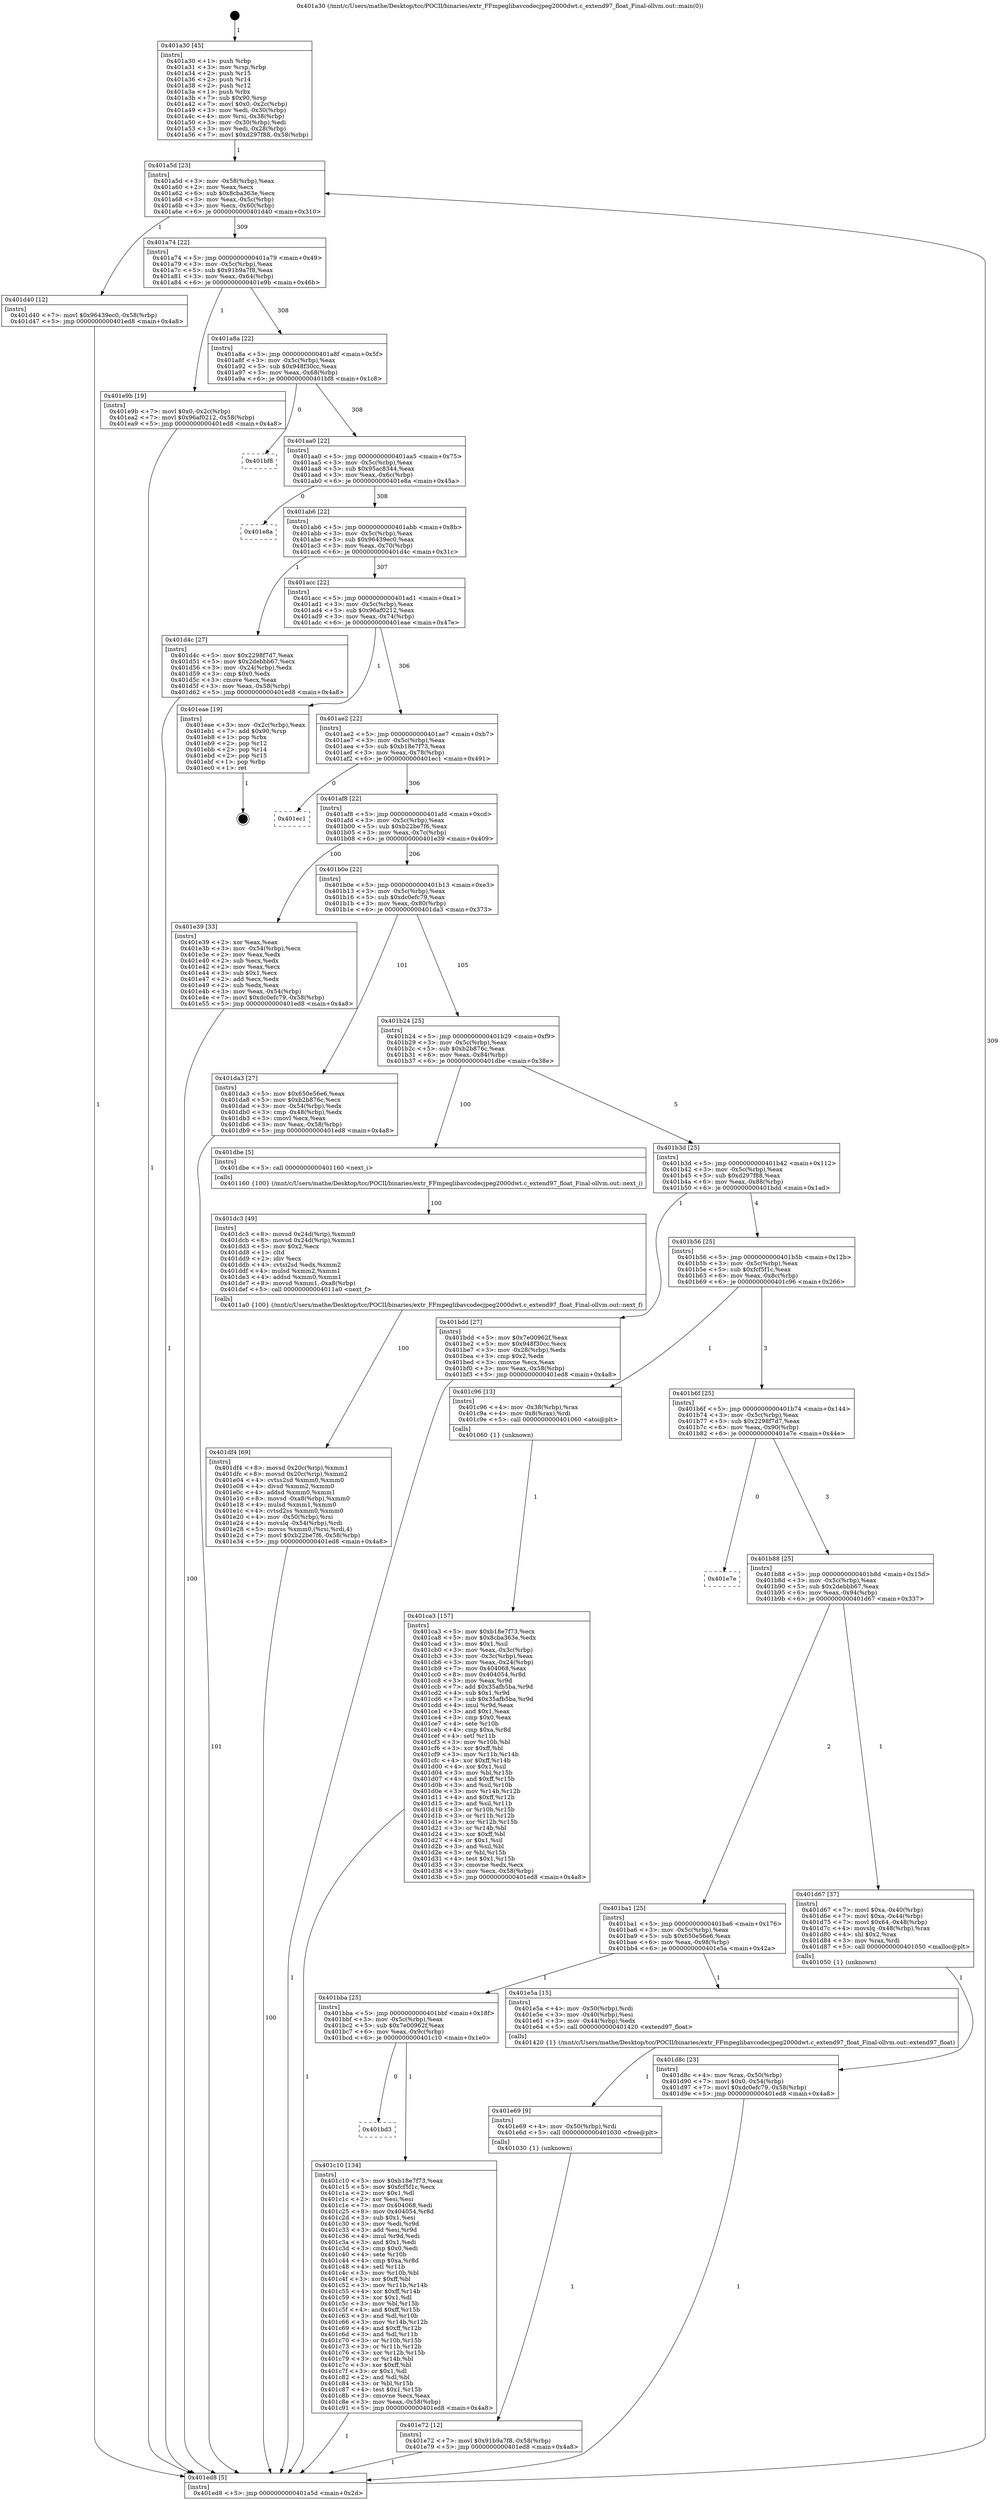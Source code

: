 digraph "0x401a30" {
  label = "0x401a30 (/mnt/c/Users/mathe/Desktop/tcc/POCII/binaries/extr_FFmpeglibavcodecjpeg2000dwt.c_extend97_float_Final-ollvm.out::main(0))"
  labelloc = "t"
  node[shape=record]

  Entry [label="",width=0.3,height=0.3,shape=circle,fillcolor=black,style=filled]
  "0x401a5d" [label="{
     0x401a5d [23]\l
     | [instrs]\l
     &nbsp;&nbsp;0x401a5d \<+3\>: mov -0x58(%rbp),%eax\l
     &nbsp;&nbsp;0x401a60 \<+2\>: mov %eax,%ecx\l
     &nbsp;&nbsp;0x401a62 \<+6\>: sub $0x8cba363e,%ecx\l
     &nbsp;&nbsp;0x401a68 \<+3\>: mov %eax,-0x5c(%rbp)\l
     &nbsp;&nbsp;0x401a6b \<+3\>: mov %ecx,-0x60(%rbp)\l
     &nbsp;&nbsp;0x401a6e \<+6\>: je 0000000000401d40 \<main+0x310\>\l
  }"]
  "0x401d40" [label="{
     0x401d40 [12]\l
     | [instrs]\l
     &nbsp;&nbsp;0x401d40 \<+7\>: movl $0x96439ec0,-0x58(%rbp)\l
     &nbsp;&nbsp;0x401d47 \<+5\>: jmp 0000000000401ed8 \<main+0x4a8\>\l
  }"]
  "0x401a74" [label="{
     0x401a74 [22]\l
     | [instrs]\l
     &nbsp;&nbsp;0x401a74 \<+5\>: jmp 0000000000401a79 \<main+0x49\>\l
     &nbsp;&nbsp;0x401a79 \<+3\>: mov -0x5c(%rbp),%eax\l
     &nbsp;&nbsp;0x401a7c \<+5\>: sub $0x91b9a7f8,%eax\l
     &nbsp;&nbsp;0x401a81 \<+3\>: mov %eax,-0x64(%rbp)\l
     &nbsp;&nbsp;0x401a84 \<+6\>: je 0000000000401e9b \<main+0x46b\>\l
  }"]
  Exit [label="",width=0.3,height=0.3,shape=circle,fillcolor=black,style=filled,peripheries=2]
  "0x401e9b" [label="{
     0x401e9b [19]\l
     | [instrs]\l
     &nbsp;&nbsp;0x401e9b \<+7\>: movl $0x0,-0x2c(%rbp)\l
     &nbsp;&nbsp;0x401ea2 \<+7\>: movl $0x96af0212,-0x58(%rbp)\l
     &nbsp;&nbsp;0x401ea9 \<+5\>: jmp 0000000000401ed8 \<main+0x4a8\>\l
  }"]
  "0x401a8a" [label="{
     0x401a8a [22]\l
     | [instrs]\l
     &nbsp;&nbsp;0x401a8a \<+5\>: jmp 0000000000401a8f \<main+0x5f\>\l
     &nbsp;&nbsp;0x401a8f \<+3\>: mov -0x5c(%rbp),%eax\l
     &nbsp;&nbsp;0x401a92 \<+5\>: sub $0x948f30cc,%eax\l
     &nbsp;&nbsp;0x401a97 \<+3\>: mov %eax,-0x68(%rbp)\l
     &nbsp;&nbsp;0x401a9a \<+6\>: je 0000000000401bf8 \<main+0x1c8\>\l
  }"]
  "0x401e72" [label="{
     0x401e72 [12]\l
     | [instrs]\l
     &nbsp;&nbsp;0x401e72 \<+7\>: movl $0x91b9a7f8,-0x58(%rbp)\l
     &nbsp;&nbsp;0x401e79 \<+5\>: jmp 0000000000401ed8 \<main+0x4a8\>\l
  }"]
  "0x401bf8" [label="{
     0x401bf8\l
  }", style=dashed]
  "0x401aa0" [label="{
     0x401aa0 [22]\l
     | [instrs]\l
     &nbsp;&nbsp;0x401aa0 \<+5\>: jmp 0000000000401aa5 \<main+0x75\>\l
     &nbsp;&nbsp;0x401aa5 \<+3\>: mov -0x5c(%rbp),%eax\l
     &nbsp;&nbsp;0x401aa8 \<+5\>: sub $0x95ac8344,%eax\l
     &nbsp;&nbsp;0x401aad \<+3\>: mov %eax,-0x6c(%rbp)\l
     &nbsp;&nbsp;0x401ab0 \<+6\>: je 0000000000401e8a \<main+0x45a\>\l
  }"]
  "0x401e69" [label="{
     0x401e69 [9]\l
     | [instrs]\l
     &nbsp;&nbsp;0x401e69 \<+4\>: mov -0x50(%rbp),%rdi\l
     &nbsp;&nbsp;0x401e6d \<+5\>: call 0000000000401030 \<free@plt\>\l
     | [calls]\l
     &nbsp;&nbsp;0x401030 \{1\} (unknown)\l
  }"]
  "0x401e8a" [label="{
     0x401e8a\l
  }", style=dashed]
  "0x401ab6" [label="{
     0x401ab6 [22]\l
     | [instrs]\l
     &nbsp;&nbsp;0x401ab6 \<+5\>: jmp 0000000000401abb \<main+0x8b\>\l
     &nbsp;&nbsp;0x401abb \<+3\>: mov -0x5c(%rbp),%eax\l
     &nbsp;&nbsp;0x401abe \<+5\>: sub $0x96439ec0,%eax\l
     &nbsp;&nbsp;0x401ac3 \<+3\>: mov %eax,-0x70(%rbp)\l
     &nbsp;&nbsp;0x401ac6 \<+6\>: je 0000000000401d4c \<main+0x31c\>\l
  }"]
  "0x401df4" [label="{
     0x401df4 [69]\l
     | [instrs]\l
     &nbsp;&nbsp;0x401df4 \<+8\>: movsd 0x20c(%rip),%xmm1\l
     &nbsp;&nbsp;0x401dfc \<+8\>: movsd 0x20c(%rip),%xmm2\l
     &nbsp;&nbsp;0x401e04 \<+4\>: cvtss2sd %xmm0,%xmm0\l
     &nbsp;&nbsp;0x401e08 \<+4\>: divsd %xmm2,%xmm0\l
     &nbsp;&nbsp;0x401e0c \<+4\>: addsd %xmm0,%xmm1\l
     &nbsp;&nbsp;0x401e10 \<+8\>: movsd -0xa8(%rbp),%xmm0\l
     &nbsp;&nbsp;0x401e18 \<+4\>: mulsd %xmm1,%xmm0\l
     &nbsp;&nbsp;0x401e1c \<+4\>: cvtsd2ss %xmm0,%xmm0\l
     &nbsp;&nbsp;0x401e20 \<+4\>: mov -0x50(%rbp),%rsi\l
     &nbsp;&nbsp;0x401e24 \<+4\>: movslq -0x54(%rbp),%rdi\l
     &nbsp;&nbsp;0x401e28 \<+5\>: movss %xmm0,(%rsi,%rdi,4)\l
     &nbsp;&nbsp;0x401e2d \<+7\>: movl $0xb22be7f6,-0x58(%rbp)\l
     &nbsp;&nbsp;0x401e34 \<+5\>: jmp 0000000000401ed8 \<main+0x4a8\>\l
  }"]
  "0x401d4c" [label="{
     0x401d4c [27]\l
     | [instrs]\l
     &nbsp;&nbsp;0x401d4c \<+5\>: mov $0x2298f7d7,%eax\l
     &nbsp;&nbsp;0x401d51 \<+5\>: mov $0x2debbb67,%ecx\l
     &nbsp;&nbsp;0x401d56 \<+3\>: mov -0x24(%rbp),%edx\l
     &nbsp;&nbsp;0x401d59 \<+3\>: cmp $0x0,%edx\l
     &nbsp;&nbsp;0x401d5c \<+3\>: cmove %ecx,%eax\l
     &nbsp;&nbsp;0x401d5f \<+3\>: mov %eax,-0x58(%rbp)\l
     &nbsp;&nbsp;0x401d62 \<+5\>: jmp 0000000000401ed8 \<main+0x4a8\>\l
  }"]
  "0x401acc" [label="{
     0x401acc [22]\l
     | [instrs]\l
     &nbsp;&nbsp;0x401acc \<+5\>: jmp 0000000000401ad1 \<main+0xa1\>\l
     &nbsp;&nbsp;0x401ad1 \<+3\>: mov -0x5c(%rbp),%eax\l
     &nbsp;&nbsp;0x401ad4 \<+5\>: sub $0x96af0212,%eax\l
     &nbsp;&nbsp;0x401ad9 \<+3\>: mov %eax,-0x74(%rbp)\l
     &nbsp;&nbsp;0x401adc \<+6\>: je 0000000000401eae \<main+0x47e\>\l
  }"]
  "0x401dc3" [label="{
     0x401dc3 [49]\l
     | [instrs]\l
     &nbsp;&nbsp;0x401dc3 \<+8\>: movsd 0x24d(%rip),%xmm0\l
     &nbsp;&nbsp;0x401dcb \<+8\>: movsd 0x24d(%rip),%xmm1\l
     &nbsp;&nbsp;0x401dd3 \<+5\>: mov $0x2,%ecx\l
     &nbsp;&nbsp;0x401dd8 \<+1\>: cltd\l
     &nbsp;&nbsp;0x401dd9 \<+2\>: idiv %ecx\l
     &nbsp;&nbsp;0x401ddb \<+4\>: cvtsi2sd %edx,%xmm2\l
     &nbsp;&nbsp;0x401ddf \<+4\>: mulsd %xmm2,%xmm1\l
     &nbsp;&nbsp;0x401de3 \<+4\>: addsd %xmm0,%xmm1\l
     &nbsp;&nbsp;0x401de7 \<+8\>: movsd %xmm1,-0xa8(%rbp)\l
     &nbsp;&nbsp;0x401def \<+5\>: call 00000000004011a0 \<next_f\>\l
     | [calls]\l
     &nbsp;&nbsp;0x4011a0 \{100\} (/mnt/c/Users/mathe/Desktop/tcc/POCII/binaries/extr_FFmpeglibavcodecjpeg2000dwt.c_extend97_float_Final-ollvm.out::next_f)\l
  }"]
  "0x401eae" [label="{
     0x401eae [19]\l
     | [instrs]\l
     &nbsp;&nbsp;0x401eae \<+3\>: mov -0x2c(%rbp),%eax\l
     &nbsp;&nbsp;0x401eb1 \<+7\>: add $0x90,%rsp\l
     &nbsp;&nbsp;0x401eb8 \<+1\>: pop %rbx\l
     &nbsp;&nbsp;0x401eb9 \<+2\>: pop %r12\l
     &nbsp;&nbsp;0x401ebb \<+2\>: pop %r14\l
     &nbsp;&nbsp;0x401ebd \<+2\>: pop %r15\l
     &nbsp;&nbsp;0x401ebf \<+1\>: pop %rbp\l
     &nbsp;&nbsp;0x401ec0 \<+1\>: ret\l
  }"]
  "0x401ae2" [label="{
     0x401ae2 [22]\l
     | [instrs]\l
     &nbsp;&nbsp;0x401ae2 \<+5\>: jmp 0000000000401ae7 \<main+0xb7\>\l
     &nbsp;&nbsp;0x401ae7 \<+3\>: mov -0x5c(%rbp),%eax\l
     &nbsp;&nbsp;0x401aea \<+5\>: sub $0xb18e7f73,%eax\l
     &nbsp;&nbsp;0x401aef \<+3\>: mov %eax,-0x78(%rbp)\l
     &nbsp;&nbsp;0x401af2 \<+6\>: je 0000000000401ec1 \<main+0x491\>\l
  }"]
  "0x401d8c" [label="{
     0x401d8c [23]\l
     | [instrs]\l
     &nbsp;&nbsp;0x401d8c \<+4\>: mov %rax,-0x50(%rbp)\l
     &nbsp;&nbsp;0x401d90 \<+7\>: movl $0x0,-0x54(%rbp)\l
     &nbsp;&nbsp;0x401d97 \<+7\>: movl $0xdc0efc79,-0x58(%rbp)\l
     &nbsp;&nbsp;0x401d9e \<+5\>: jmp 0000000000401ed8 \<main+0x4a8\>\l
  }"]
  "0x401ec1" [label="{
     0x401ec1\l
  }", style=dashed]
  "0x401af8" [label="{
     0x401af8 [22]\l
     | [instrs]\l
     &nbsp;&nbsp;0x401af8 \<+5\>: jmp 0000000000401afd \<main+0xcd\>\l
     &nbsp;&nbsp;0x401afd \<+3\>: mov -0x5c(%rbp),%eax\l
     &nbsp;&nbsp;0x401b00 \<+5\>: sub $0xb22be7f6,%eax\l
     &nbsp;&nbsp;0x401b05 \<+3\>: mov %eax,-0x7c(%rbp)\l
     &nbsp;&nbsp;0x401b08 \<+6\>: je 0000000000401e39 \<main+0x409\>\l
  }"]
  "0x401ca3" [label="{
     0x401ca3 [157]\l
     | [instrs]\l
     &nbsp;&nbsp;0x401ca3 \<+5\>: mov $0xb18e7f73,%ecx\l
     &nbsp;&nbsp;0x401ca8 \<+5\>: mov $0x8cba363e,%edx\l
     &nbsp;&nbsp;0x401cad \<+3\>: mov $0x1,%sil\l
     &nbsp;&nbsp;0x401cb0 \<+3\>: mov %eax,-0x3c(%rbp)\l
     &nbsp;&nbsp;0x401cb3 \<+3\>: mov -0x3c(%rbp),%eax\l
     &nbsp;&nbsp;0x401cb6 \<+3\>: mov %eax,-0x24(%rbp)\l
     &nbsp;&nbsp;0x401cb9 \<+7\>: mov 0x404068,%eax\l
     &nbsp;&nbsp;0x401cc0 \<+8\>: mov 0x404054,%r8d\l
     &nbsp;&nbsp;0x401cc8 \<+3\>: mov %eax,%r9d\l
     &nbsp;&nbsp;0x401ccb \<+7\>: add $0x35afb5ba,%r9d\l
     &nbsp;&nbsp;0x401cd2 \<+4\>: sub $0x1,%r9d\l
     &nbsp;&nbsp;0x401cd6 \<+7\>: sub $0x35afb5ba,%r9d\l
     &nbsp;&nbsp;0x401cdd \<+4\>: imul %r9d,%eax\l
     &nbsp;&nbsp;0x401ce1 \<+3\>: and $0x1,%eax\l
     &nbsp;&nbsp;0x401ce4 \<+3\>: cmp $0x0,%eax\l
     &nbsp;&nbsp;0x401ce7 \<+4\>: sete %r10b\l
     &nbsp;&nbsp;0x401ceb \<+4\>: cmp $0xa,%r8d\l
     &nbsp;&nbsp;0x401cef \<+4\>: setl %r11b\l
     &nbsp;&nbsp;0x401cf3 \<+3\>: mov %r10b,%bl\l
     &nbsp;&nbsp;0x401cf6 \<+3\>: xor $0xff,%bl\l
     &nbsp;&nbsp;0x401cf9 \<+3\>: mov %r11b,%r14b\l
     &nbsp;&nbsp;0x401cfc \<+4\>: xor $0xff,%r14b\l
     &nbsp;&nbsp;0x401d00 \<+4\>: xor $0x1,%sil\l
     &nbsp;&nbsp;0x401d04 \<+3\>: mov %bl,%r15b\l
     &nbsp;&nbsp;0x401d07 \<+4\>: and $0xff,%r15b\l
     &nbsp;&nbsp;0x401d0b \<+3\>: and %sil,%r10b\l
     &nbsp;&nbsp;0x401d0e \<+3\>: mov %r14b,%r12b\l
     &nbsp;&nbsp;0x401d11 \<+4\>: and $0xff,%r12b\l
     &nbsp;&nbsp;0x401d15 \<+3\>: and %sil,%r11b\l
     &nbsp;&nbsp;0x401d18 \<+3\>: or %r10b,%r15b\l
     &nbsp;&nbsp;0x401d1b \<+3\>: or %r11b,%r12b\l
     &nbsp;&nbsp;0x401d1e \<+3\>: xor %r12b,%r15b\l
     &nbsp;&nbsp;0x401d21 \<+3\>: or %r14b,%bl\l
     &nbsp;&nbsp;0x401d24 \<+3\>: xor $0xff,%bl\l
     &nbsp;&nbsp;0x401d27 \<+4\>: or $0x1,%sil\l
     &nbsp;&nbsp;0x401d2b \<+3\>: and %sil,%bl\l
     &nbsp;&nbsp;0x401d2e \<+3\>: or %bl,%r15b\l
     &nbsp;&nbsp;0x401d31 \<+4\>: test $0x1,%r15b\l
     &nbsp;&nbsp;0x401d35 \<+3\>: cmovne %edx,%ecx\l
     &nbsp;&nbsp;0x401d38 \<+3\>: mov %ecx,-0x58(%rbp)\l
     &nbsp;&nbsp;0x401d3b \<+5\>: jmp 0000000000401ed8 \<main+0x4a8\>\l
  }"]
  "0x401e39" [label="{
     0x401e39 [33]\l
     | [instrs]\l
     &nbsp;&nbsp;0x401e39 \<+2\>: xor %eax,%eax\l
     &nbsp;&nbsp;0x401e3b \<+3\>: mov -0x54(%rbp),%ecx\l
     &nbsp;&nbsp;0x401e3e \<+2\>: mov %eax,%edx\l
     &nbsp;&nbsp;0x401e40 \<+2\>: sub %ecx,%edx\l
     &nbsp;&nbsp;0x401e42 \<+2\>: mov %eax,%ecx\l
     &nbsp;&nbsp;0x401e44 \<+3\>: sub $0x1,%ecx\l
     &nbsp;&nbsp;0x401e47 \<+2\>: add %ecx,%edx\l
     &nbsp;&nbsp;0x401e49 \<+2\>: sub %edx,%eax\l
     &nbsp;&nbsp;0x401e4b \<+3\>: mov %eax,-0x54(%rbp)\l
     &nbsp;&nbsp;0x401e4e \<+7\>: movl $0xdc0efc79,-0x58(%rbp)\l
     &nbsp;&nbsp;0x401e55 \<+5\>: jmp 0000000000401ed8 \<main+0x4a8\>\l
  }"]
  "0x401b0e" [label="{
     0x401b0e [22]\l
     | [instrs]\l
     &nbsp;&nbsp;0x401b0e \<+5\>: jmp 0000000000401b13 \<main+0xe3\>\l
     &nbsp;&nbsp;0x401b13 \<+3\>: mov -0x5c(%rbp),%eax\l
     &nbsp;&nbsp;0x401b16 \<+5\>: sub $0xdc0efc79,%eax\l
     &nbsp;&nbsp;0x401b1b \<+3\>: mov %eax,-0x80(%rbp)\l
     &nbsp;&nbsp;0x401b1e \<+6\>: je 0000000000401da3 \<main+0x373\>\l
  }"]
  "0x401bd3" [label="{
     0x401bd3\l
  }", style=dashed]
  "0x401da3" [label="{
     0x401da3 [27]\l
     | [instrs]\l
     &nbsp;&nbsp;0x401da3 \<+5\>: mov $0x650e56e6,%eax\l
     &nbsp;&nbsp;0x401da8 \<+5\>: mov $0xb2b876c,%ecx\l
     &nbsp;&nbsp;0x401dad \<+3\>: mov -0x54(%rbp),%edx\l
     &nbsp;&nbsp;0x401db0 \<+3\>: cmp -0x48(%rbp),%edx\l
     &nbsp;&nbsp;0x401db3 \<+3\>: cmovl %ecx,%eax\l
     &nbsp;&nbsp;0x401db6 \<+3\>: mov %eax,-0x58(%rbp)\l
     &nbsp;&nbsp;0x401db9 \<+5\>: jmp 0000000000401ed8 \<main+0x4a8\>\l
  }"]
  "0x401b24" [label="{
     0x401b24 [25]\l
     | [instrs]\l
     &nbsp;&nbsp;0x401b24 \<+5\>: jmp 0000000000401b29 \<main+0xf9\>\l
     &nbsp;&nbsp;0x401b29 \<+3\>: mov -0x5c(%rbp),%eax\l
     &nbsp;&nbsp;0x401b2c \<+5\>: sub $0xb2b876c,%eax\l
     &nbsp;&nbsp;0x401b31 \<+6\>: mov %eax,-0x84(%rbp)\l
     &nbsp;&nbsp;0x401b37 \<+6\>: je 0000000000401dbe \<main+0x38e\>\l
  }"]
  "0x401c10" [label="{
     0x401c10 [134]\l
     | [instrs]\l
     &nbsp;&nbsp;0x401c10 \<+5\>: mov $0xb18e7f73,%eax\l
     &nbsp;&nbsp;0x401c15 \<+5\>: mov $0xfcf5f1c,%ecx\l
     &nbsp;&nbsp;0x401c1a \<+2\>: mov $0x1,%dl\l
     &nbsp;&nbsp;0x401c1c \<+2\>: xor %esi,%esi\l
     &nbsp;&nbsp;0x401c1e \<+7\>: mov 0x404068,%edi\l
     &nbsp;&nbsp;0x401c25 \<+8\>: mov 0x404054,%r8d\l
     &nbsp;&nbsp;0x401c2d \<+3\>: sub $0x1,%esi\l
     &nbsp;&nbsp;0x401c30 \<+3\>: mov %edi,%r9d\l
     &nbsp;&nbsp;0x401c33 \<+3\>: add %esi,%r9d\l
     &nbsp;&nbsp;0x401c36 \<+4\>: imul %r9d,%edi\l
     &nbsp;&nbsp;0x401c3a \<+3\>: and $0x1,%edi\l
     &nbsp;&nbsp;0x401c3d \<+3\>: cmp $0x0,%edi\l
     &nbsp;&nbsp;0x401c40 \<+4\>: sete %r10b\l
     &nbsp;&nbsp;0x401c44 \<+4\>: cmp $0xa,%r8d\l
     &nbsp;&nbsp;0x401c48 \<+4\>: setl %r11b\l
     &nbsp;&nbsp;0x401c4c \<+3\>: mov %r10b,%bl\l
     &nbsp;&nbsp;0x401c4f \<+3\>: xor $0xff,%bl\l
     &nbsp;&nbsp;0x401c52 \<+3\>: mov %r11b,%r14b\l
     &nbsp;&nbsp;0x401c55 \<+4\>: xor $0xff,%r14b\l
     &nbsp;&nbsp;0x401c59 \<+3\>: xor $0x1,%dl\l
     &nbsp;&nbsp;0x401c5c \<+3\>: mov %bl,%r15b\l
     &nbsp;&nbsp;0x401c5f \<+4\>: and $0xff,%r15b\l
     &nbsp;&nbsp;0x401c63 \<+3\>: and %dl,%r10b\l
     &nbsp;&nbsp;0x401c66 \<+3\>: mov %r14b,%r12b\l
     &nbsp;&nbsp;0x401c69 \<+4\>: and $0xff,%r12b\l
     &nbsp;&nbsp;0x401c6d \<+3\>: and %dl,%r11b\l
     &nbsp;&nbsp;0x401c70 \<+3\>: or %r10b,%r15b\l
     &nbsp;&nbsp;0x401c73 \<+3\>: or %r11b,%r12b\l
     &nbsp;&nbsp;0x401c76 \<+3\>: xor %r12b,%r15b\l
     &nbsp;&nbsp;0x401c79 \<+3\>: or %r14b,%bl\l
     &nbsp;&nbsp;0x401c7c \<+3\>: xor $0xff,%bl\l
     &nbsp;&nbsp;0x401c7f \<+3\>: or $0x1,%dl\l
     &nbsp;&nbsp;0x401c82 \<+2\>: and %dl,%bl\l
     &nbsp;&nbsp;0x401c84 \<+3\>: or %bl,%r15b\l
     &nbsp;&nbsp;0x401c87 \<+4\>: test $0x1,%r15b\l
     &nbsp;&nbsp;0x401c8b \<+3\>: cmovne %ecx,%eax\l
     &nbsp;&nbsp;0x401c8e \<+3\>: mov %eax,-0x58(%rbp)\l
     &nbsp;&nbsp;0x401c91 \<+5\>: jmp 0000000000401ed8 \<main+0x4a8\>\l
  }"]
  "0x401dbe" [label="{
     0x401dbe [5]\l
     | [instrs]\l
     &nbsp;&nbsp;0x401dbe \<+5\>: call 0000000000401160 \<next_i\>\l
     | [calls]\l
     &nbsp;&nbsp;0x401160 \{100\} (/mnt/c/Users/mathe/Desktop/tcc/POCII/binaries/extr_FFmpeglibavcodecjpeg2000dwt.c_extend97_float_Final-ollvm.out::next_i)\l
  }"]
  "0x401b3d" [label="{
     0x401b3d [25]\l
     | [instrs]\l
     &nbsp;&nbsp;0x401b3d \<+5\>: jmp 0000000000401b42 \<main+0x112\>\l
     &nbsp;&nbsp;0x401b42 \<+3\>: mov -0x5c(%rbp),%eax\l
     &nbsp;&nbsp;0x401b45 \<+5\>: sub $0xd297f88,%eax\l
     &nbsp;&nbsp;0x401b4a \<+6\>: mov %eax,-0x88(%rbp)\l
     &nbsp;&nbsp;0x401b50 \<+6\>: je 0000000000401bdd \<main+0x1ad\>\l
  }"]
  "0x401bba" [label="{
     0x401bba [25]\l
     | [instrs]\l
     &nbsp;&nbsp;0x401bba \<+5\>: jmp 0000000000401bbf \<main+0x18f\>\l
     &nbsp;&nbsp;0x401bbf \<+3\>: mov -0x5c(%rbp),%eax\l
     &nbsp;&nbsp;0x401bc2 \<+5\>: sub $0x7e00962f,%eax\l
     &nbsp;&nbsp;0x401bc7 \<+6\>: mov %eax,-0x9c(%rbp)\l
     &nbsp;&nbsp;0x401bcd \<+6\>: je 0000000000401c10 \<main+0x1e0\>\l
  }"]
  "0x401bdd" [label="{
     0x401bdd [27]\l
     | [instrs]\l
     &nbsp;&nbsp;0x401bdd \<+5\>: mov $0x7e00962f,%eax\l
     &nbsp;&nbsp;0x401be2 \<+5\>: mov $0x948f30cc,%ecx\l
     &nbsp;&nbsp;0x401be7 \<+3\>: mov -0x28(%rbp),%edx\l
     &nbsp;&nbsp;0x401bea \<+3\>: cmp $0x2,%edx\l
     &nbsp;&nbsp;0x401bed \<+3\>: cmovne %ecx,%eax\l
     &nbsp;&nbsp;0x401bf0 \<+3\>: mov %eax,-0x58(%rbp)\l
     &nbsp;&nbsp;0x401bf3 \<+5\>: jmp 0000000000401ed8 \<main+0x4a8\>\l
  }"]
  "0x401b56" [label="{
     0x401b56 [25]\l
     | [instrs]\l
     &nbsp;&nbsp;0x401b56 \<+5\>: jmp 0000000000401b5b \<main+0x12b\>\l
     &nbsp;&nbsp;0x401b5b \<+3\>: mov -0x5c(%rbp),%eax\l
     &nbsp;&nbsp;0x401b5e \<+5\>: sub $0xfcf5f1c,%eax\l
     &nbsp;&nbsp;0x401b63 \<+6\>: mov %eax,-0x8c(%rbp)\l
     &nbsp;&nbsp;0x401b69 \<+6\>: je 0000000000401c96 \<main+0x266\>\l
  }"]
  "0x401ed8" [label="{
     0x401ed8 [5]\l
     | [instrs]\l
     &nbsp;&nbsp;0x401ed8 \<+5\>: jmp 0000000000401a5d \<main+0x2d\>\l
  }"]
  "0x401a30" [label="{
     0x401a30 [45]\l
     | [instrs]\l
     &nbsp;&nbsp;0x401a30 \<+1\>: push %rbp\l
     &nbsp;&nbsp;0x401a31 \<+3\>: mov %rsp,%rbp\l
     &nbsp;&nbsp;0x401a34 \<+2\>: push %r15\l
     &nbsp;&nbsp;0x401a36 \<+2\>: push %r14\l
     &nbsp;&nbsp;0x401a38 \<+2\>: push %r12\l
     &nbsp;&nbsp;0x401a3a \<+1\>: push %rbx\l
     &nbsp;&nbsp;0x401a3b \<+7\>: sub $0x90,%rsp\l
     &nbsp;&nbsp;0x401a42 \<+7\>: movl $0x0,-0x2c(%rbp)\l
     &nbsp;&nbsp;0x401a49 \<+3\>: mov %edi,-0x30(%rbp)\l
     &nbsp;&nbsp;0x401a4c \<+4\>: mov %rsi,-0x38(%rbp)\l
     &nbsp;&nbsp;0x401a50 \<+3\>: mov -0x30(%rbp),%edi\l
     &nbsp;&nbsp;0x401a53 \<+3\>: mov %edi,-0x28(%rbp)\l
     &nbsp;&nbsp;0x401a56 \<+7\>: movl $0xd297f88,-0x58(%rbp)\l
  }"]
  "0x401e5a" [label="{
     0x401e5a [15]\l
     | [instrs]\l
     &nbsp;&nbsp;0x401e5a \<+4\>: mov -0x50(%rbp),%rdi\l
     &nbsp;&nbsp;0x401e5e \<+3\>: mov -0x40(%rbp),%esi\l
     &nbsp;&nbsp;0x401e61 \<+3\>: mov -0x44(%rbp),%edx\l
     &nbsp;&nbsp;0x401e64 \<+5\>: call 0000000000401420 \<extend97_float\>\l
     | [calls]\l
     &nbsp;&nbsp;0x401420 \{1\} (/mnt/c/Users/mathe/Desktop/tcc/POCII/binaries/extr_FFmpeglibavcodecjpeg2000dwt.c_extend97_float_Final-ollvm.out::extend97_float)\l
  }"]
  "0x401c96" [label="{
     0x401c96 [13]\l
     | [instrs]\l
     &nbsp;&nbsp;0x401c96 \<+4\>: mov -0x38(%rbp),%rax\l
     &nbsp;&nbsp;0x401c9a \<+4\>: mov 0x8(%rax),%rdi\l
     &nbsp;&nbsp;0x401c9e \<+5\>: call 0000000000401060 \<atoi@plt\>\l
     | [calls]\l
     &nbsp;&nbsp;0x401060 \{1\} (unknown)\l
  }"]
  "0x401b6f" [label="{
     0x401b6f [25]\l
     | [instrs]\l
     &nbsp;&nbsp;0x401b6f \<+5\>: jmp 0000000000401b74 \<main+0x144\>\l
     &nbsp;&nbsp;0x401b74 \<+3\>: mov -0x5c(%rbp),%eax\l
     &nbsp;&nbsp;0x401b77 \<+5\>: sub $0x2298f7d7,%eax\l
     &nbsp;&nbsp;0x401b7c \<+6\>: mov %eax,-0x90(%rbp)\l
     &nbsp;&nbsp;0x401b82 \<+6\>: je 0000000000401e7e \<main+0x44e\>\l
  }"]
  "0x401ba1" [label="{
     0x401ba1 [25]\l
     | [instrs]\l
     &nbsp;&nbsp;0x401ba1 \<+5\>: jmp 0000000000401ba6 \<main+0x176\>\l
     &nbsp;&nbsp;0x401ba6 \<+3\>: mov -0x5c(%rbp),%eax\l
     &nbsp;&nbsp;0x401ba9 \<+5\>: sub $0x650e56e6,%eax\l
     &nbsp;&nbsp;0x401bae \<+6\>: mov %eax,-0x98(%rbp)\l
     &nbsp;&nbsp;0x401bb4 \<+6\>: je 0000000000401e5a \<main+0x42a\>\l
  }"]
  "0x401e7e" [label="{
     0x401e7e\l
  }", style=dashed]
  "0x401b88" [label="{
     0x401b88 [25]\l
     | [instrs]\l
     &nbsp;&nbsp;0x401b88 \<+5\>: jmp 0000000000401b8d \<main+0x15d\>\l
     &nbsp;&nbsp;0x401b8d \<+3\>: mov -0x5c(%rbp),%eax\l
     &nbsp;&nbsp;0x401b90 \<+5\>: sub $0x2debbb67,%eax\l
     &nbsp;&nbsp;0x401b95 \<+6\>: mov %eax,-0x94(%rbp)\l
     &nbsp;&nbsp;0x401b9b \<+6\>: je 0000000000401d67 \<main+0x337\>\l
  }"]
  "0x401d67" [label="{
     0x401d67 [37]\l
     | [instrs]\l
     &nbsp;&nbsp;0x401d67 \<+7\>: movl $0xa,-0x40(%rbp)\l
     &nbsp;&nbsp;0x401d6e \<+7\>: movl $0xa,-0x44(%rbp)\l
     &nbsp;&nbsp;0x401d75 \<+7\>: movl $0x64,-0x48(%rbp)\l
     &nbsp;&nbsp;0x401d7c \<+4\>: movslq -0x48(%rbp),%rax\l
     &nbsp;&nbsp;0x401d80 \<+4\>: shl $0x2,%rax\l
     &nbsp;&nbsp;0x401d84 \<+3\>: mov %rax,%rdi\l
     &nbsp;&nbsp;0x401d87 \<+5\>: call 0000000000401050 \<malloc@plt\>\l
     | [calls]\l
     &nbsp;&nbsp;0x401050 \{1\} (unknown)\l
  }"]
  Entry -> "0x401a30" [label=" 1"]
  "0x401a5d" -> "0x401d40" [label=" 1"]
  "0x401a5d" -> "0x401a74" [label=" 309"]
  "0x401eae" -> Exit [label=" 1"]
  "0x401a74" -> "0x401e9b" [label=" 1"]
  "0x401a74" -> "0x401a8a" [label=" 308"]
  "0x401e9b" -> "0x401ed8" [label=" 1"]
  "0x401a8a" -> "0x401bf8" [label=" 0"]
  "0x401a8a" -> "0x401aa0" [label=" 308"]
  "0x401e72" -> "0x401ed8" [label=" 1"]
  "0x401aa0" -> "0x401e8a" [label=" 0"]
  "0x401aa0" -> "0x401ab6" [label=" 308"]
  "0x401e69" -> "0x401e72" [label=" 1"]
  "0x401ab6" -> "0x401d4c" [label=" 1"]
  "0x401ab6" -> "0x401acc" [label=" 307"]
  "0x401e5a" -> "0x401e69" [label=" 1"]
  "0x401acc" -> "0x401eae" [label=" 1"]
  "0x401acc" -> "0x401ae2" [label=" 306"]
  "0x401e39" -> "0x401ed8" [label=" 100"]
  "0x401ae2" -> "0x401ec1" [label=" 0"]
  "0x401ae2" -> "0x401af8" [label=" 306"]
  "0x401df4" -> "0x401ed8" [label=" 100"]
  "0x401af8" -> "0x401e39" [label=" 100"]
  "0x401af8" -> "0x401b0e" [label=" 206"]
  "0x401dc3" -> "0x401df4" [label=" 100"]
  "0x401b0e" -> "0x401da3" [label=" 101"]
  "0x401b0e" -> "0x401b24" [label=" 105"]
  "0x401dbe" -> "0x401dc3" [label=" 100"]
  "0x401b24" -> "0x401dbe" [label=" 100"]
  "0x401b24" -> "0x401b3d" [label=" 5"]
  "0x401da3" -> "0x401ed8" [label=" 101"]
  "0x401b3d" -> "0x401bdd" [label=" 1"]
  "0x401b3d" -> "0x401b56" [label=" 4"]
  "0x401bdd" -> "0x401ed8" [label=" 1"]
  "0x401a30" -> "0x401a5d" [label=" 1"]
  "0x401ed8" -> "0x401a5d" [label=" 309"]
  "0x401d67" -> "0x401d8c" [label=" 1"]
  "0x401b56" -> "0x401c96" [label=" 1"]
  "0x401b56" -> "0x401b6f" [label=" 3"]
  "0x401d4c" -> "0x401ed8" [label=" 1"]
  "0x401b6f" -> "0x401e7e" [label=" 0"]
  "0x401b6f" -> "0x401b88" [label=" 3"]
  "0x401ca3" -> "0x401ed8" [label=" 1"]
  "0x401b88" -> "0x401d67" [label=" 1"]
  "0x401b88" -> "0x401ba1" [label=" 2"]
  "0x401d40" -> "0x401ed8" [label=" 1"]
  "0x401ba1" -> "0x401e5a" [label=" 1"]
  "0x401ba1" -> "0x401bba" [label=" 1"]
  "0x401d8c" -> "0x401ed8" [label=" 1"]
  "0x401bba" -> "0x401c10" [label=" 1"]
  "0x401bba" -> "0x401bd3" [label=" 0"]
  "0x401c10" -> "0x401ed8" [label=" 1"]
  "0x401c96" -> "0x401ca3" [label=" 1"]
}
